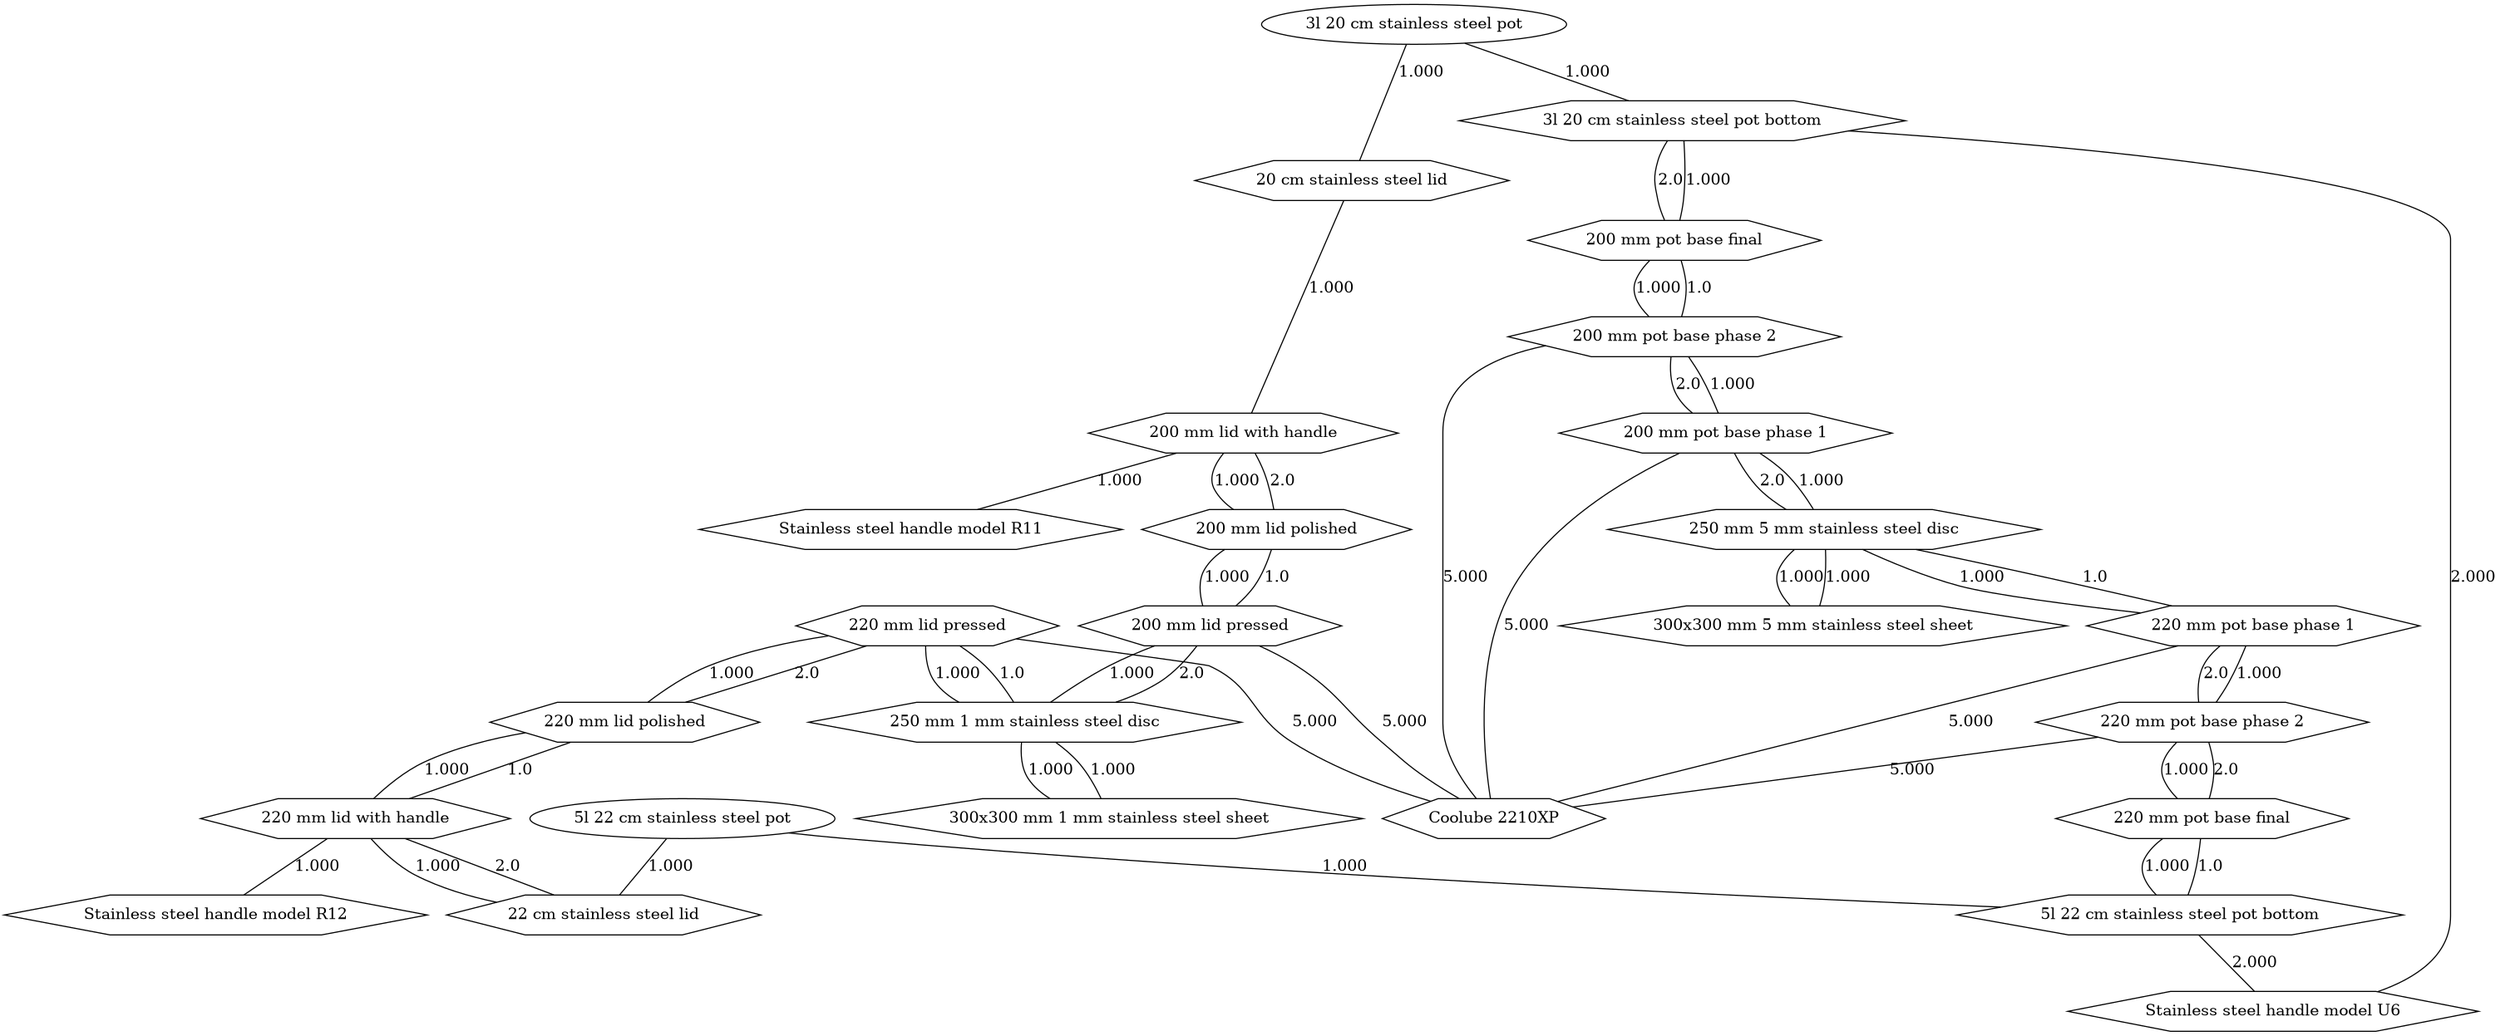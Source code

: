 @startuml
graph TreeDiagram {
"250 mm 5 mm stainless steel disc" -- "220 mm pot base phase 1"[label = 1.0]
"250 mm 5 mm stainless steel disc" -- "300x300 mm 5 mm stainless steel sheet"[label = 1.000]
"300x300 mm 5 mm stainless steel sheet" [shape=hexagon]
"220 mm pot base phase 1" -- "220 mm pot base phase 2"[label = 2.0]
"220 mm pot base phase 1" -- "250 mm 5 mm stainless steel disc"[label = 1.000]
"250 mm 5 mm stainless steel disc" [shape=hexagon]
"220 mm pot base phase 1" -- "Coolube 2210XP"[label = 5.000]
"Coolube 2210XP" [shape=hexagon]
"220 mm pot base phase 2" -- "220 mm pot base final"[label = 2.0]
"220 mm pot base phase 2" -- "220 mm pot base phase 1"[label = 1.000]
"220 mm pot base phase 1" [shape=hexagon]
"220 mm pot base phase 2" -- "Coolube 2210XP"[label = 5.000]
"Coolube 2210XP" [shape=hexagon]
"220 mm pot base final" -- "5l 22 cm stainless steel pot bottom"[label = 1.0]
"220 mm pot base final" -- "220 mm pot base phase 2"[label = 1.000]
"220 mm pot base phase 2" [shape=hexagon]
"5l 22 cm stainless steel pot bottom" -- "Stainless steel handle model U6"[label = 2.000]
"Stainless steel handle model U6" [shape=hexagon]
"5l 22 cm stainless steel pot bottom" -- "220 mm pot base final"[label = 1.000]
"220 mm pot base final" [shape=hexagon]
"250 mm 1 mm stainless steel disc" -- "220 mm lid pressed"[label = 1.0]
"250 mm 1 mm stainless steel disc" -- "300x300 mm 1 mm stainless steel sheet"[label = 1.000]
"300x300 mm 1 mm stainless steel sheet" [shape=hexagon]
"220 mm lid pressed" -- "220 mm lid polished"[label = 2.0]
"220 mm lid pressed" -- "Coolube 2210XP"[label = 5.000]
"Coolube 2210XP" [shape=hexagon]
"220 mm lid pressed" -- "250 mm 1 mm stainless steel disc"[label = 1.000]
"250 mm 1 mm stainless steel disc" [shape=hexagon]
"220 mm lid polished" -- "220 mm lid with handle"[label = 1.0]
"220 mm lid polished" -- "220 mm lid pressed"[label = 1.000]
"220 mm lid pressed" [shape=hexagon]
"220 mm lid with handle" -- "22 cm stainless steel lid"[label = 2.0]
"220 mm lid with handle" -- "Stainless steel handle model R12"[label = 1.000]
"Stainless steel handle model R12" [shape=hexagon]
"220 mm lid with handle" -- "220 mm lid polished"[label = 1.000]
"220 mm lid polished" [shape=hexagon]
"22 cm stainless steel lid" -- "220 mm lid with handle"[label = 1.000]
"220 mm lid with handle" [shape=hexagon]
"5l 22 cm stainless steel pot" -- "22 cm stainless steel lid"[label = 1.000]
"22 cm stainless steel lid" [shape=hexagon]
"5l 22 cm stainless steel pot" -- "5l 22 cm stainless steel pot bottom"[label = 1.000]
"5l 22 cm stainless steel pot bottom" [shape=hexagon]
"250 mm 5 mm stainless steel disc" -- "300x300 mm 5 mm stainless steel sheet"[label = 1.000]
"300x300 mm 5 mm stainless steel sheet" [shape=hexagon]
"200 mm pot base phase 1" -- "250 mm 5 mm stainless steel disc"[label = 2.0]
"200 mm pot base phase 1" -- "250 mm 5 mm stainless steel disc"[label = 1.000]
"250 mm 5 mm stainless steel disc" [shape=hexagon]
"200 mm pot base phase 1" -- "Coolube 2210XP"[label = 5.000]
"Coolube 2210XP" [shape=hexagon]
"200 mm pot base phase 2" -- "200 mm pot base phase 1"[label = 2.0]
"200 mm pot base phase 2" -- "200 mm pot base phase 1"[label = 1.000]
"200 mm pot base phase 1" [shape=hexagon]
"200 mm pot base phase 2" -- "Coolube 2210XP"[label = 5.000]
"Coolube 2210XP" [shape=hexagon]
"200 mm pot base final" -- "200 mm pot base phase 2"[label = 1.0]
"200 mm pot base final" -- "200 mm pot base phase 2"[label = 1.000]
"200 mm pot base phase 2" [shape=hexagon]
"3l 20 cm stainless steel pot bottom" -- "200 mm pot base final"[label = 2.0]
"3l 20 cm stainless steel pot bottom" -- "Stainless steel handle model U6"[label = 2.000]
"Stainless steel handle model U6" [shape=hexagon]
"3l 20 cm stainless steel pot bottom" -- "200 mm pot base final"[label = 1.000]
"200 mm pot base final" [shape=hexagon]
"250 mm 1 mm stainless steel disc" -- "300x300 mm 1 mm stainless steel sheet"[label = 1.000]
"300x300 mm 1 mm stainless steel sheet" [shape=hexagon]
"200 mm lid pressed" -- "250 mm 1 mm stainless steel disc"[label = 2.0]
"200 mm lid pressed" -- "Coolube 2210XP"[label = 5.000]
"Coolube 2210XP" [shape=hexagon]
"200 mm lid pressed" -- "250 mm 1 mm stainless steel disc"[label = 1.000]
"250 mm 1 mm stainless steel disc" [shape=hexagon]
"200 mm lid polished" -- "200 mm lid pressed"[label = 1.0]
"200 mm lid polished" -- "200 mm lid pressed"[label = 1.000]
"200 mm lid pressed" [shape=hexagon]
"200 mm lid with handle" -- "200 mm lid polished"[label = 2.0]
"200 mm lid with handle" -- "Stainless steel handle model R11"[label = 1.000]
"Stainless steel handle model R11" [shape=hexagon]
"200 mm lid with handle" -- "200 mm lid polished"[label = 1.000]
"200 mm lid polished" [shape=hexagon]
"20 cm stainless steel lid" -- "200 mm lid with handle"[label = 1.000]
"200 mm lid with handle" [shape=hexagon]
"3l 20 cm stainless steel pot" -- "3l 20 cm stainless steel pot bottom"[label = 1.000]
"3l 20 cm stainless steel pot bottom" [shape=hexagon]
"3l 20 cm stainless steel pot" -- "20 cm stainless steel lid"[label = 1.000]
"20 cm stainless steel lid" [shape=hexagon]
}
@enduml

